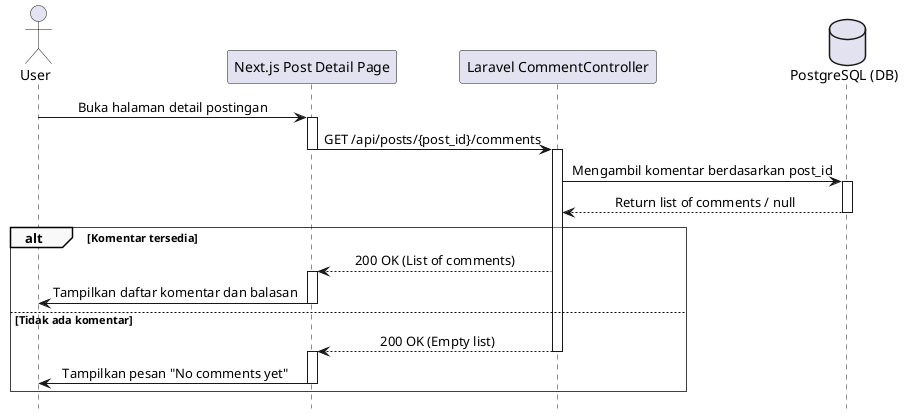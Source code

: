 @startuml
' === Styling ===
skinparam sequence {
    LifelineFooterStrategy none
    MessageAlign center
    ArrowThickness 1
    ParticipantPadding 20
    GroupBorderThickness 0.5
    GroupBackgroundColor #F9F9F9
}
hide footbox

' === Participants ===
actor User
participant "Next.js Post Detail Page" as FE
participant "Laravel CommentController" as BE
database "PostgreSQL (DB)" as DB

' === Normal Flow: Melihat Komentar ===
User -> FE: Buka halaman detail postingan
activate FE
FE -> BE: GET /api/posts/{post_id}/comments
deactivate FE
activate BE
BE -> DB: Mengambil komentar berdasarkan post_id
activate DB
DB --> BE: Return list of comments / null
deactivate DB

alt Komentar tersedia
    BE --> FE: 200 OK (List of comments)
    activate FE
    FE -> User: Tampilkan daftar komentar dan balasan
    deactivate FE
else Tidak ada komentar
    BE --> FE: 200 OK (Empty list)
    deactivate BE
    activate FE
    FE -> User: Tampilkan pesan "No comments yet"
    deactivate FE
end
@enduml

